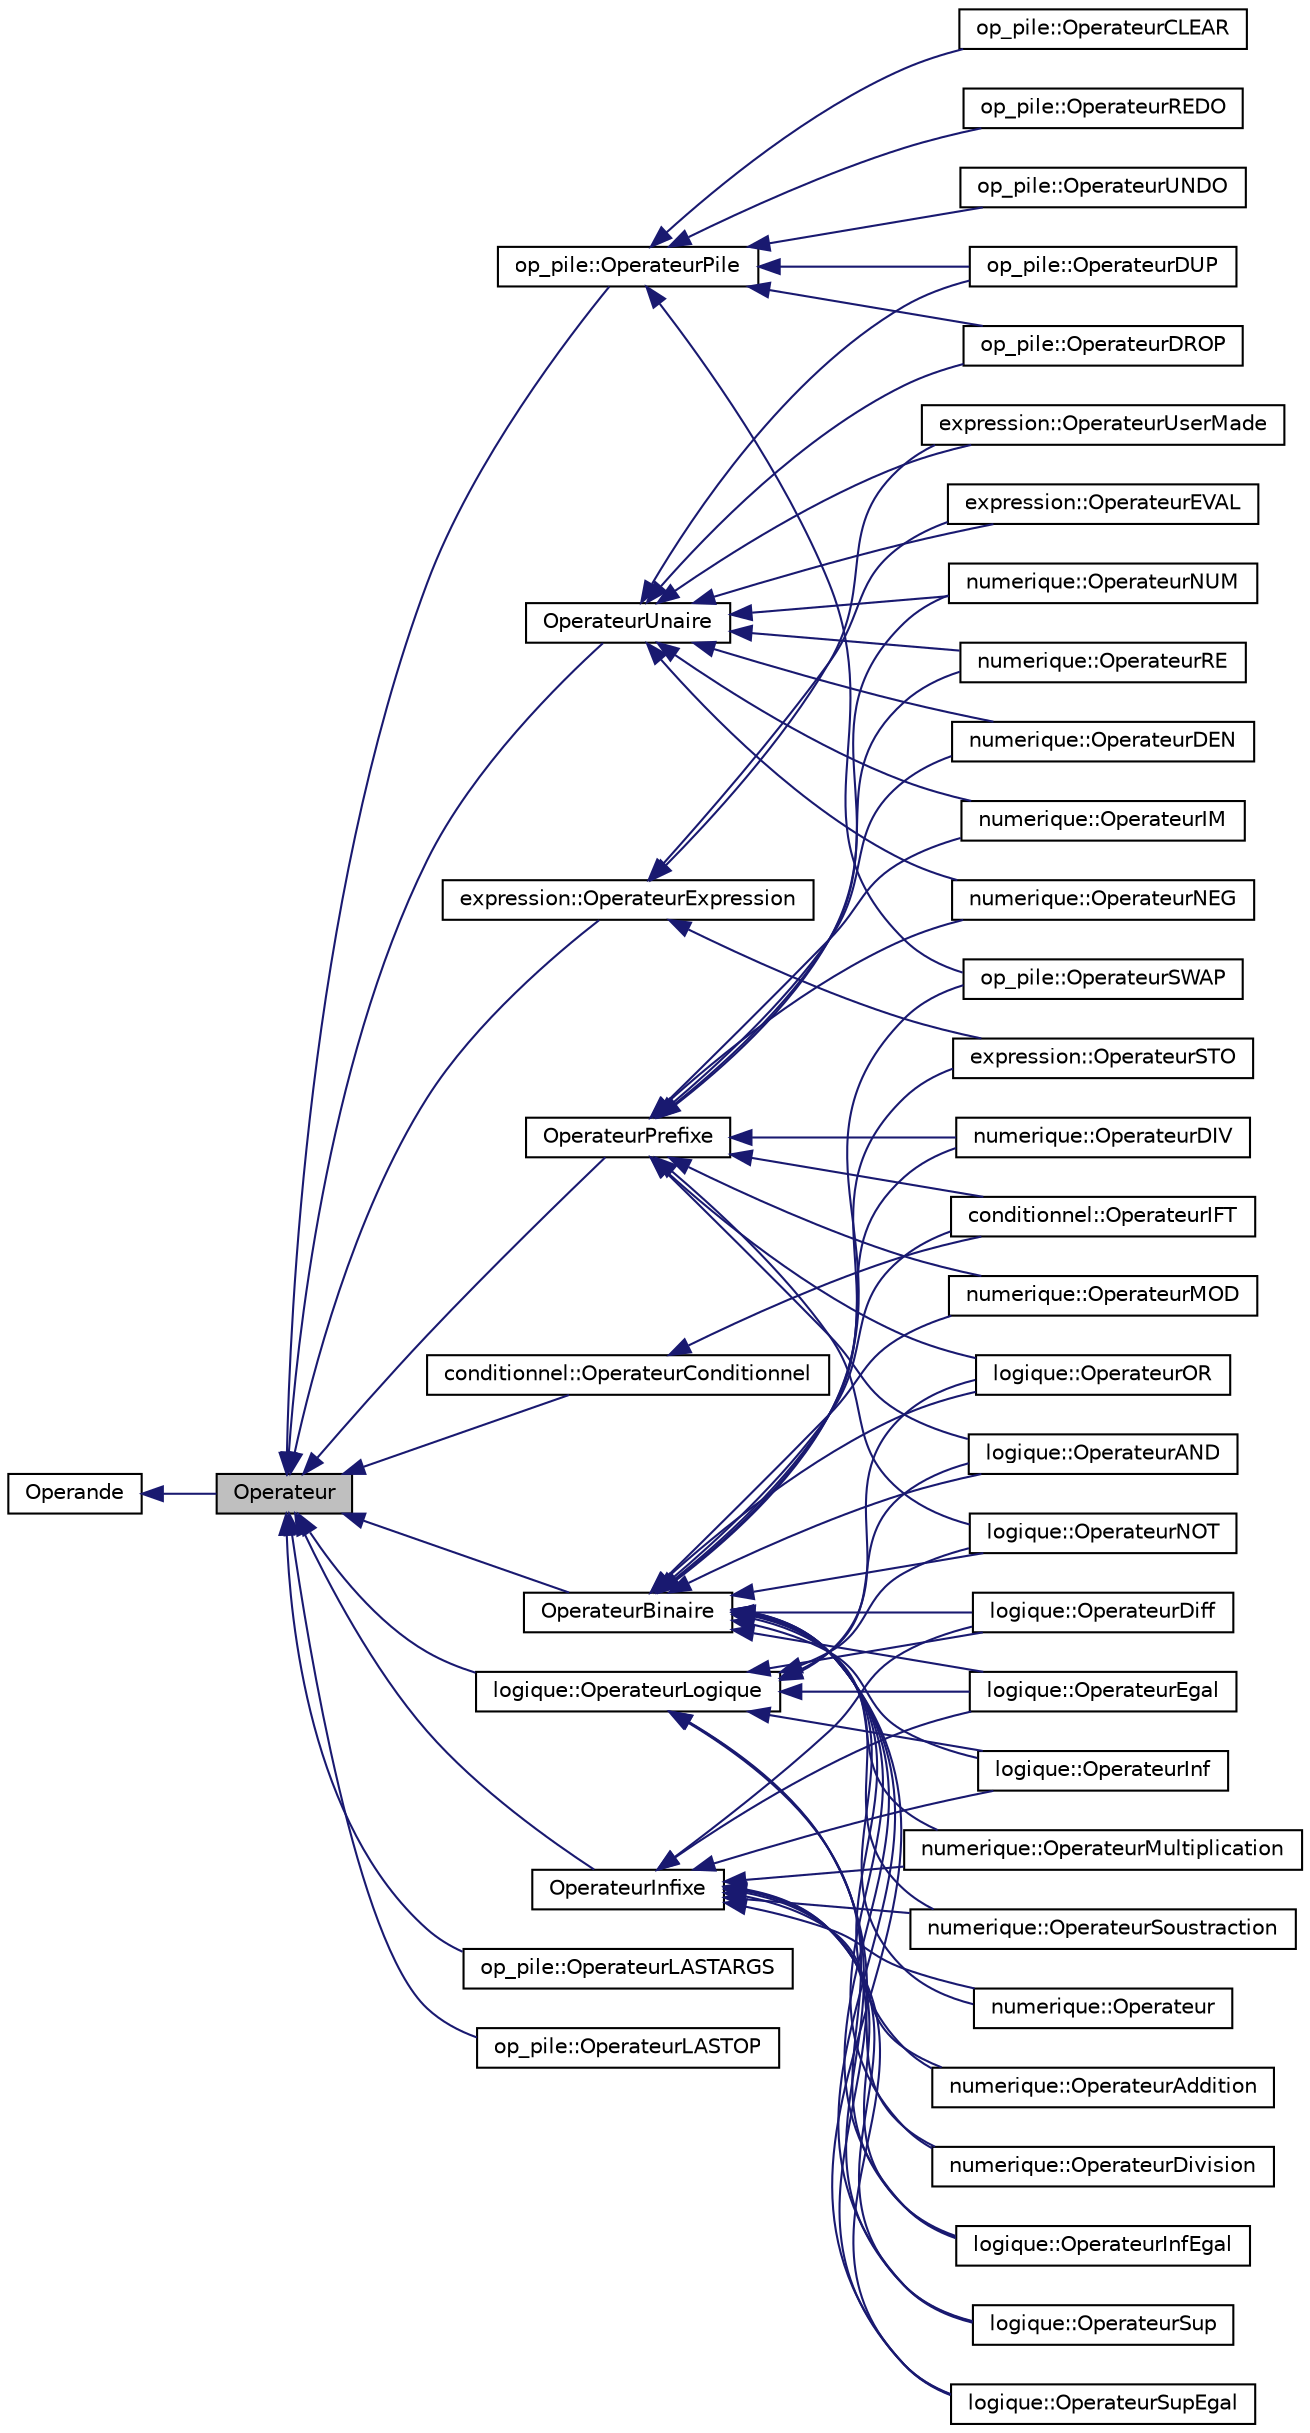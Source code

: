 digraph "Operateur"
{
  edge [fontname="Helvetica",fontsize="10",labelfontname="Helvetica",labelfontsize="10"];
  node [fontname="Helvetica",fontsize="10",shape=record];
  rankdir="LR";
  Node1 [label="Operateur",height=0.2,width=0.4,color="black", fillcolor="grey75", style="filled", fontcolor="black"];
  Node2 -> Node1 [dir="back",color="midnightblue",fontsize="10",style="solid",fontname="Helvetica"];
  Node2 [label="Operande",height=0.2,width=0.4,color="black", fillcolor="white", style="filled",URL="$class_operande.html"];
  Node1 -> Node3 [dir="back",color="midnightblue",fontsize="10",style="solid",fontname="Helvetica"];
  Node3 [label="conditionnel::OperateurConditionnel",height=0.2,width=0.4,color="black", fillcolor="white", style="filled",URL="$classconditionnel_1_1_operateur_conditionnel.html"];
  Node3 -> Node4 [dir="back",color="midnightblue",fontsize="10",style="solid",fontname="Helvetica"];
  Node4 [label="conditionnel::OperateurIFT",height=0.2,width=0.4,color="black", fillcolor="white", style="filled",URL="$classconditionnel_1_1_operateur_i_f_t.html"];
  Node1 -> Node5 [dir="back",color="midnightblue",fontsize="10",style="solid",fontname="Helvetica"];
  Node5 [label="expression::OperateurExpression",height=0.2,width=0.4,color="black", fillcolor="white", style="filled",URL="$classexpression_1_1_operateur_expression.html"];
  Node5 -> Node6 [dir="back",color="midnightblue",fontsize="10",style="solid",fontname="Helvetica"];
  Node6 [label="expression::OperateurEVAL",height=0.2,width=0.4,color="black", fillcolor="white", style="filled",URL="$classexpression_1_1_operateur_e_v_a_l.html"];
  Node5 -> Node7 [dir="back",color="midnightblue",fontsize="10",style="solid",fontname="Helvetica"];
  Node7 [label="expression::OperateurSTO",height=0.2,width=0.4,color="black", fillcolor="white", style="filled",URL="$classexpression_1_1_operateur_s_t_o.html"];
  Node5 -> Node8 [dir="back",color="midnightblue",fontsize="10",style="solid",fontname="Helvetica"];
  Node8 [label="expression::OperateurUserMade",height=0.2,width=0.4,color="black", fillcolor="white", style="filled",URL="$classexpression_1_1_operateur_user_made.html"];
  Node1 -> Node9 [dir="back",color="midnightblue",fontsize="10",style="solid",fontname="Helvetica"];
  Node9 [label="logique::OperateurLogique",height=0.2,width=0.4,color="black", fillcolor="white", style="filled",URL="$classlogique_1_1_operateur_logique.html"];
  Node9 -> Node10 [dir="back",color="midnightblue",fontsize="10",style="solid",fontname="Helvetica"];
  Node10 [label="logique::OperateurAND",height=0.2,width=0.4,color="black", fillcolor="white", style="filled",URL="$classlogique_1_1_operateur_a_n_d.html"];
  Node9 -> Node11 [dir="back",color="midnightblue",fontsize="10",style="solid",fontname="Helvetica"];
  Node11 [label="logique::OperateurDiff",height=0.2,width=0.4,color="black", fillcolor="white", style="filled",URL="$classlogique_1_1_operateur_diff.html"];
  Node9 -> Node12 [dir="back",color="midnightblue",fontsize="10",style="solid",fontname="Helvetica"];
  Node12 [label="logique::OperateurEgal",height=0.2,width=0.4,color="black", fillcolor="white", style="filled",URL="$classlogique_1_1_operateur_egal.html"];
  Node9 -> Node13 [dir="back",color="midnightblue",fontsize="10",style="solid",fontname="Helvetica"];
  Node13 [label="logique::OperateurInf",height=0.2,width=0.4,color="black", fillcolor="white", style="filled",URL="$classlogique_1_1_operateur_inf.html"];
  Node9 -> Node14 [dir="back",color="midnightblue",fontsize="10",style="solid",fontname="Helvetica"];
  Node14 [label="logique::OperateurInfEgal",height=0.2,width=0.4,color="black", fillcolor="white", style="filled",URL="$classlogique_1_1_operateur_inf_egal.html"];
  Node9 -> Node15 [dir="back",color="midnightblue",fontsize="10",style="solid",fontname="Helvetica"];
  Node15 [label="logique::OperateurNOT",height=0.2,width=0.4,color="black", fillcolor="white", style="filled",URL="$classlogique_1_1_operateur_n_o_t.html"];
  Node9 -> Node16 [dir="back",color="midnightblue",fontsize="10",style="solid",fontname="Helvetica"];
  Node16 [label="logique::OperateurOR",height=0.2,width=0.4,color="black", fillcolor="white", style="filled",URL="$classlogique_1_1_operateur_o_r.html"];
  Node9 -> Node17 [dir="back",color="midnightblue",fontsize="10",style="solid",fontname="Helvetica"];
  Node17 [label="logique::OperateurSup",height=0.2,width=0.4,color="black", fillcolor="white", style="filled",URL="$classlogique_1_1_operateur_sup.html"];
  Node9 -> Node18 [dir="back",color="midnightblue",fontsize="10",style="solid",fontname="Helvetica"];
  Node18 [label="logique::OperateurSupEgal",height=0.2,width=0.4,color="black", fillcolor="white", style="filled",URL="$classlogique_1_1_operateur_sup_egal.html"];
  Node1 -> Node19 [dir="back",color="midnightblue",fontsize="10",style="solid",fontname="Helvetica"];
  Node19 [label="op_pile::OperateurLASTARGS",height=0.2,width=0.4,color="black", fillcolor="white", style="filled",URL="$classop__pile_1_1_operateur_l_a_s_t_a_r_g_s.html"];
  Node1 -> Node20 [dir="back",color="midnightblue",fontsize="10",style="solid",fontname="Helvetica"];
  Node20 [label="op_pile::OperateurLASTOP",height=0.2,width=0.4,color="black", fillcolor="white", style="filled",URL="$classop__pile_1_1_operateur_l_a_s_t_o_p.html"];
  Node1 -> Node21 [dir="back",color="midnightblue",fontsize="10",style="solid",fontname="Helvetica"];
  Node21 [label="op_pile::OperateurPile",height=0.2,width=0.4,color="black", fillcolor="white", style="filled",URL="$classop__pile_1_1_operateur_pile.html"];
  Node21 -> Node22 [dir="back",color="midnightblue",fontsize="10",style="solid",fontname="Helvetica"];
  Node22 [label="op_pile::OperateurCLEAR",height=0.2,width=0.4,color="black", fillcolor="white", style="filled",URL="$classop__pile_1_1_operateur_c_l_e_a_r.html"];
  Node21 -> Node23 [dir="back",color="midnightblue",fontsize="10",style="solid",fontname="Helvetica"];
  Node23 [label="op_pile::OperateurDROP",height=0.2,width=0.4,color="black", fillcolor="white", style="filled",URL="$classop__pile_1_1_operateur_d_r_o_p.html"];
  Node21 -> Node24 [dir="back",color="midnightblue",fontsize="10",style="solid",fontname="Helvetica"];
  Node24 [label="op_pile::OperateurDUP",height=0.2,width=0.4,color="black", fillcolor="white", style="filled",URL="$classop__pile_1_1_operateur_d_u_p.html"];
  Node21 -> Node25 [dir="back",color="midnightblue",fontsize="10",style="solid",fontname="Helvetica"];
  Node25 [label="op_pile::OperateurREDO",height=0.2,width=0.4,color="black", fillcolor="white", style="filled",URL="$classop__pile_1_1_operateur_r_e_d_o.html"];
  Node21 -> Node26 [dir="back",color="midnightblue",fontsize="10",style="solid",fontname="Helvetica"];
  Node26 [label="op_pile::OperateurSWAP",height=0.2,width=0.4,color="black", fillcolor="white", style="filled",URL="$classop__pile_1_1_operateur_s_w_a_p.html"];
  Node21 -> Node27 [dir="back",color="midnightblue",fontsize="10",style="solid",fontname="Helvetica"];
  Node27 [label="op_pile::OperateurUNDO",height=0.2,width=0.4,color="black", fillcolor="white", style="filled",URL="$classop__pile_1_1_operateur_u_n_d_o.html"];
  Node1 -> Node28 [dir="back",color="midnightblue",fontsize="10",style="solid",fontname="Helvetica"];
  Node28 [label="OperateurBinaire",height=0.2,width=0.4,color="black", fillcolor="white", style="filled",URL="$class_operateur_binaire.html"];
  Node28 -> Node4 [dir="back",color="midnightblue",fontsize="10",style="solid",fontname="Helvetica"];
  Node28 -> Node7 [dir="back",color="midnightblue",fontsize="10",style="solid",fontname="Helvetica"];
  Node28 -> Node10 [dir="back",color="midnightblue",fontsize="10",style="solid",fontname="Helvetica"];
  Node28 -> Node11 [dir="back",color="midnightblue",fontsize="10",style="solid",fontname="Helvetica"];
  Node28 -> Node12 [dir="back",color="midnightblue",fontsize="10",style="solid",fontname="Helvetica"];
  Node28 -> Node13 [dir="back",color="midnightblue",fontsize="10",style="solid",fontname="Helvetica"];
  Node28 -> Node14 [dir="back",color="midnightblue",fontsize="10",style="solid",fontname="Helvetica"];
  Node28 -> Node15 [dir="back",color="midnightblue",fontsize="10",style="solid",fontname="Helvetica"];
  Node28 -> Node16 [dir="back",color="midnightblue",fontsize="10",style="solid",fontname="Helvetica"];
  Node28 -> Node17 [dir="back",color="midnightblue",fontsize="10",style="solid",fontname="Helvetica"];
  Node28 -> Node18 [dir="back",color="midnightblue",fontsize="10",style="solid",fontname="Helvetica"];
  Node28 -> Node29 [dir="back",color="midnightblue",fontsize="10",style="solid",fontname="Helvetica"];
  Node29 [label="numerique::Operateur",height=0.2,width=0.4,color="black", fillcolor="white", style="filled",URL="$classnumerique_1_1_operateur.html"];
  Node28 -> Node30 [dir="back",color="midnightblue",fontsize="10",style="solid",fontname="Helvetica"];
  Node30 [label="numerique::OperateurAddition",height=0.2,width=0.4,color="black", fillcolor="white", style="filled",URL="$classnumerique_1_1_operateur_addition.html"];
  Node28 -> Node31 [dir="back",color="midnightblue",fontsize="10",style="solid",fontname="Helvetica"];
  Node31 [label="numerique::OperateurDIV",height=0.2,width=0.4,color="black", fillcolor="white", style="filled",URL="$classnumerique_1_1_operateur_d_i_v.html"];
  Node28 -> Node32 [dir="back",color="midnightblue",fontsize="10",style="solid",fontname="Helvetica"];
  Node32 [label="numerique::OperateurDivision",height=0.2,width=0.4,color="black", fillcolor="white", style="filled",URL="$classnumerique_1_1_operateur_division.html"];
  Node28 -> Node33 [dir="back",color="midnightblue",fontsize="10",style="solid",fontname="Helvetica"];
  Node33 [label="numerique::OperateurMOD",height=0.2,width=0.4,color="black", fillcolor="white", style="filled",URL="$classnumerique_1_1_operateur_m_o_d.html"];
  Node28 -> Node34 [dir="back",color="midnightblue",fontsize="10",style="solid",fontname="Helvetica"];
  Node34 [label="numerique::OperateurMultiplication",height=0.2,width=0.4,color="black", fillcolor="white", style="filled",URL="$classnumerique_1_1_operateur_multiplication.html"];
  Node28 -> Node35 [dir="back",color="midnightblue",fontsize="10",style="solid",fontname="Helvetica"];
  Node35 [label="numerique::OperateurSoustraction",height=0.2,width=0.4,color="black", fillcolor="white", style="filled",URL="$classnumerique_1_1_operateur_soustraction.html"];
  Node28 -> Node26 [dir="back",color="midnightblue",fontsize="10",style="solid",fontname="Helvetica"];
  Node1 -> Node36 [dir="back",color="midnightblue",fontsize="10",style="solid",fontname="Helvetica"];
  Node36 [label="OperateurInfixe",height=0.2,width=0.4,color="black", fillcolor="white", style="filled",URL="$class_operateur_infixe.html",tooltip="Une classe utile pour les expressions Permet la spécialisation d&#39;un opérateur pour son traitement d&#39;e..."];
  Node36 -> Node11 [dir="back",color="midnightblue",fontsize="10",style="solid",fontname="Helvetica"];
  Node36 -> Node12 [dir="back",color="midnightblue",fontsize="10",style="solid",fontname="Helvetica"];
  Node36 -> Node13 [dir="back",color="midnightblue",fontsize="10",style="solid",fontname="Helvetica"];
  Node36 -> Node14 [dir="back",color="midnightblue",fontsize="10",style="solid",fontname="Helvetica"];
  Node36 -> Node17 [dir="back",color="midnightblue",fontsize="10",style="solid",fontname="Helvetica"];
  Node36 -> Node18 [dir="back",color="midnightblue",fontsize="10",style="solid",fontname="Helvetica"];
  Node36 -> Node29 [dir="back",color="midnightblue",fontsize="10",style="solid",fontname="Helvetica"];
  Node36 -> Node30 [dir="back",color="midnightblue",fontsize="10",style="solid",fontname="Helvetica"];
  Node36 -> Node32 [dir="back",color="midnightblue",fontsize="10",style="solid",fontname="Helvetica"];
  Node36 -> Node34 [dir="back",color="midnightblue",fontsize="10",style="solid",fontname="Helvetica"];
  Node36 -> Node35 [dir="back",color="midnightblue",fontsize="10",style="solid",fontname="Helvetica"];
  Node1 -> Node37 [dir="back",color="midnightblue",fontsize="10",style="solid",fontname="Helvetica"];
  Node37 [label="OperateurPrefixe",height=0.2,width=0.4,color="black", fillcolor="white", style="filled",URL="$class_operateur_prefixe.html",tooltip="Une classe utile pour les expressions Permet la spécialisation d&#39;un opérateur pour son traitement d&#39;e..."];
  Node37 -> Node4 [dir="back",color="midnightblue",fontsize="10",style="solid",fontname="Helvetica"];
  Node37 -> Node10 [dir="back",color="midnightblue",fontsize="10",style="solid",fontname="Helvetica"];
  Node37 -> Node15 [dir="back",color="midnightblue",fontsize="10",style="solid",fontname="Helvetica"];
  Node37 -> Node16 [dir="back",color="midnightblue",fontsize="10",style="solid",fontname="Helvetica"];
  Node37 -> Node38 [dir="back",color="midnightblue",fontsize="10",style="solid",fontname="Helvetica"];
  Node38 [label="numerique::OperateurDEN",height=0.2,width=0.4,color="black", fillcolor="white", style="filled",URL="$classnumerique_1_1_operateur_d_e_n.html"];
  Node37 -> Node31 [dir="back",color="midnightblue",fontsize="10",style="solid",fontname="Helvetica"];
  Node37 -> Node39 [dir="back",color="midnightblue",fontsize="10",style="solid",fontname="Helvetica"];
  Node39 [label="numerique::OperateurIM",height=0.2,width=0.4,color="black", fillcolor="white", style="filled",URL="$classnumerique_1_1_operateur_i_m.html"];
  Node37 -> Node33 [dir="back",color="midnightblue",fontsize="10",style="solid",fontname="Helvetica"];
  Node37 -> Node40 [dir="back",color="midnightblue",fontsize="10",style="solid",fontname="Helvetica"];
  Node40 [label="numerique::OperateurNEG",height=0.2,width=0.4,color="black", fillcolor="white", style="filled",URL="$classnumerique_1_1_operateur_n_e_g.html"];
  Node37 -> Node41 [dir="back",color="midnightblue",fontsize="10",style="solid",fontname="Helvetica"];
  Node41 [label="numerique::OperateurNUM",height=0.2,width=0.4,color="black", fillcolor="white", style="filled",URL="$classnumerique_1_1_operateur_n_u_m.html"];
  Node37 -> Node42 [dir="back",color="midnightblue",fontsize="10",style="solid",fontname="Helvetica"];
  Node42 [label="numerique::OperateurRE",height=0.2,width=0.4,color="black", fillcolor="white", style="filled",URL="$classnumerique_1_1_operateur_r_e.html"];
  Node1 -> Node43 [dir="back",color="midnightblue",fontsize="10",style="solid",fontname="Helvetica"];
  Node43 [label="OperateurUnaire",height=0.2,width=0.4,color="black", fillcolor="white", style="filled",URL="$class_operateur_unaire.html"];
  Node43 -> Node6 [dir="back",color="midnightblue",fontsize="10",style="solid",fontname="Helvetica"];
  Node43 -> Node8 [dir="back",color="midnightblue",fontsize="10",style="solid",fontname="Helvetica"];
  Node43 -> Node38 [dir="back",color="midnightblue",fontsize="10",style="solid",fontname="Helvetica"];
  Node43 -> Node39 [dir="back",color="midnightblue",fontsize="10",style="solid",fontname="Helvetica"];
  Node43 -> Node40 [dir="back",color="midnightblue",fontsize="10",style="solid",fontname="Helvetica"];
  Node43 -> Node41 [dir="back",color="midnightblue",fontsize="10",style="solid",fontname="Helvetica"];
  Node43 -> Node42 [dir="back",color="midnightblue",fontsize="10",style="solid",fontname="Helvetica"];
  Node43 -> Node23 [dir="back",color="midnightblue",fontsize="10",style="solid",fontname="Helvetica"];
  Node43 -> Node24 [dir="back",color="midnightblue",fontsize="10",style="solid",fontname="Helvetica"];
}

